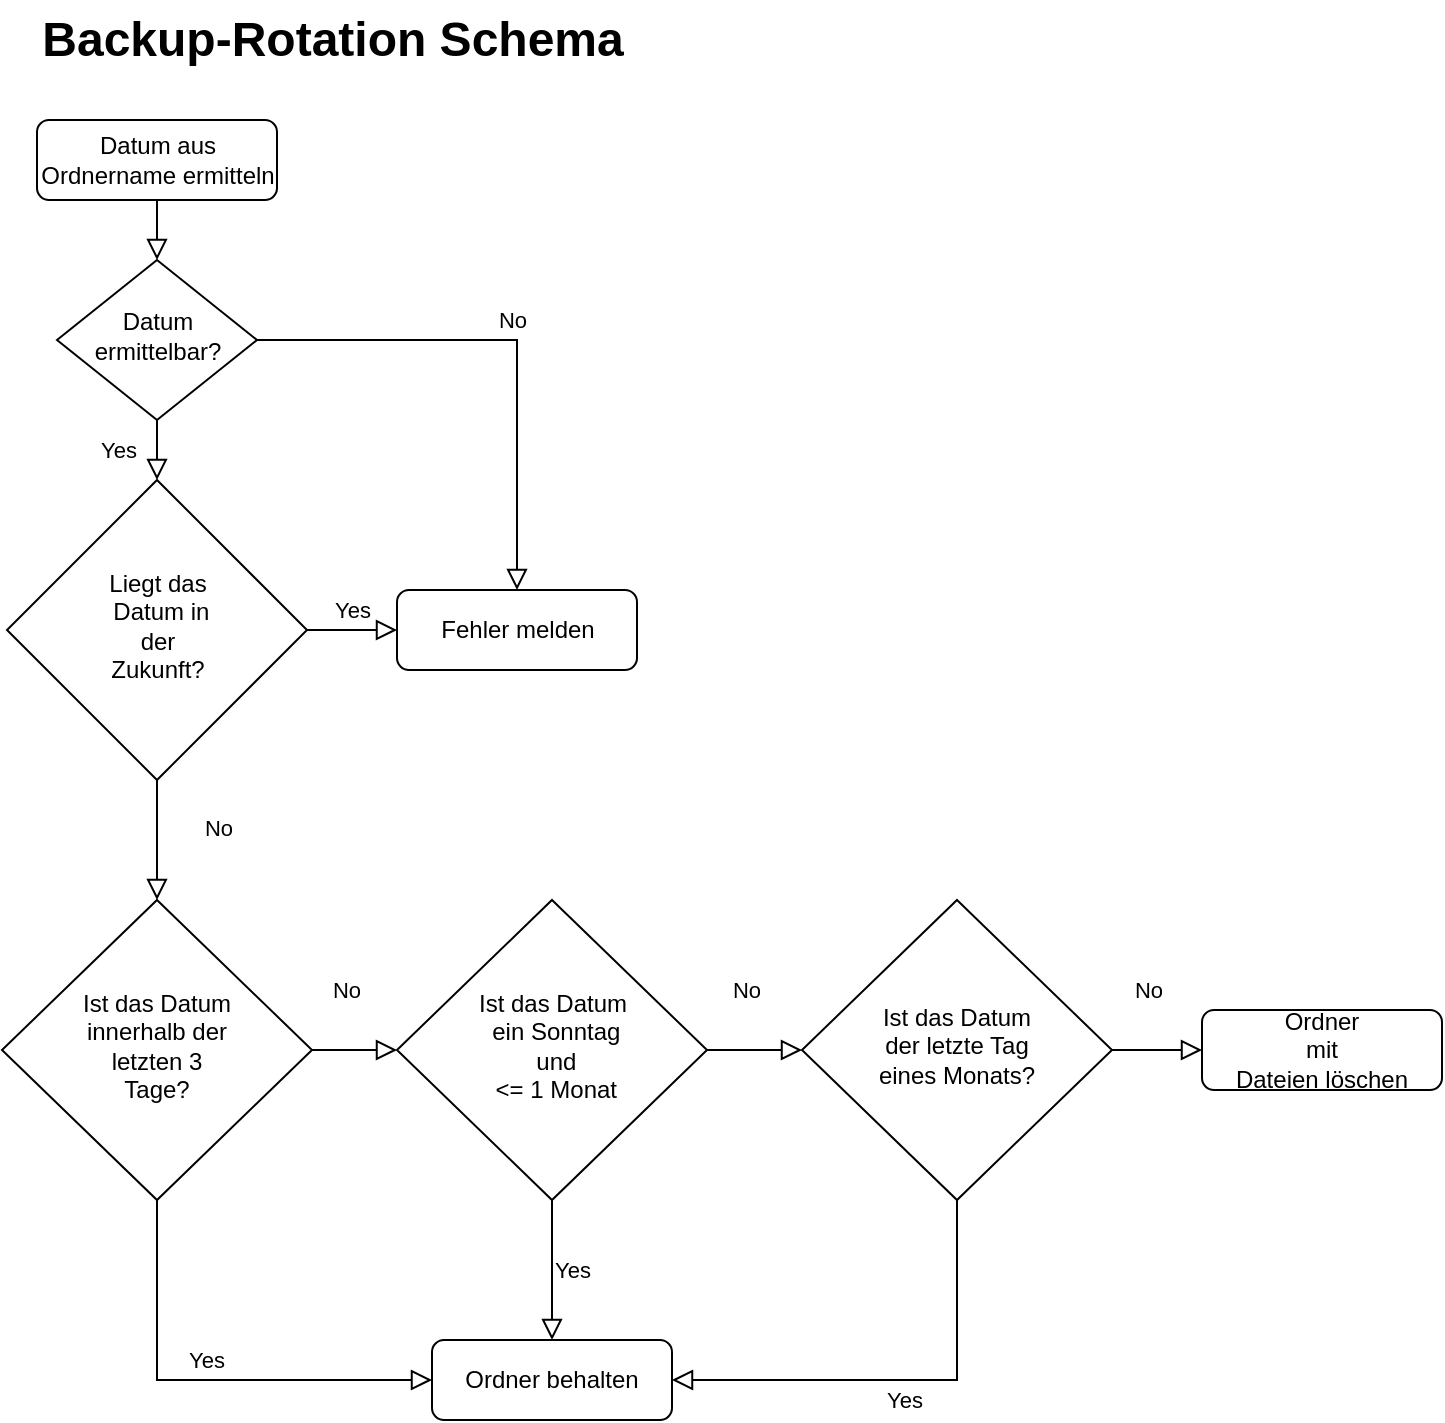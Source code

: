<mxfile version="14.1.8" type="device"><diagram id="C5RBs43oDa-KdzZeNtuy" name="Page-1"><mxGraphModel dx="1422" dy="822" grid="1" gridSize="10" guides="1" tooltips="1" connect="1" arrows="1" fold="1" page="1" pageScale="1" pageWidth="827" pageHeight="1169" math="0" shadow="0"><root><mxCell id="WIyWlLk6GJQsqaUBKTNV-0"/><mxCell id="WIyWlLk6GJQsqaUBKTNV-1" parent="WIyWlLk6GJQsqaUBKTNV-0"/><mxCell id="WIyWlLk6GJQsqaUBKTNV-2" value="" style="rounded=0;html=1;jettySize=auto;orthogonalLoop=1;fontSize=11;endArrow=block;endFill=0;endSize=8;strokeWidth=1;shadow=0;labelBackgroundColor=none;edgeStyle=orthogonalEdgeStyle;" parent="WIyWlLk6GJQsqaUBKTNV-1" source="WIyWlLk6GJQsqaUBKTNV-3" target="WIyWlLk6GJQsqaUBKTNV-6" edge="1"><mxGeometry relative="1" as="geometry"/></mxCell><mxCell id="WIyWlLk6GJQsqaUBKTNV-3" value="Datum aus Ordnername ermitteln" style="rounded=1;whiteSpace=wrap;html=1;fontSize=12;glass=0;strokeWidth=1;shadow=0;" parent="WIyWlLk6GJQsqaUBKTNV-1" vertex="1"><mxGeometry x="77.5" y="100" width="120" height="40" as="geometry"/></mxCell><mxCell id="WIyWlLk6GJQsqaUBKTNV-4" value="Yes" style="rounded=0;html=1;jettySize=auto;orthogonalLoop=1;fontSize=11;endArrow=block;endFill=0;endSize=8;strokeWidth=1;shadow=0;labelBackgroundColor=none;edgeStyle=orthogonalEdgeStyle;" parent="WIyWlLk6GJQsqaUBKTNV-1" source="WIyWlLk6GJQsqaUBKTNV-6" target="WIyWlLk6GJQsqaUBKTNV-10" edge="1"><mxGeometry y="20" relative="1" as="geometry"><mxPoint as="offset"/></mxGeometry></mxCell><mxCell id="WIyWlLk6GJQsqaUBKTNV-5" value="No" style="edgeStyle=orthogonalEdgeStyle;rounded=0;html=1;jettySize=auto;orthogonalLoop=1;fontSize=11;endArrow=block;endFill=0;endSize=8;strokeWidth=1;shadow=0;labelBackgroundColor=none;entryX=0.5;entryY=0;entryDx=0;entryDy=0;" parent="WIyWlLk6GJQsqaUBKTNV-1" source="WIyWlLk6GJQsqaUBKTNV-6" target="WIyWlLk6GJQsqaUBKTNV-12" edge="1"><mxGeometry y="10" relative="1" as="geometry"><mxPoint as="offset"/><mxPoint x="257.5" y="210" as="targetPoint"/></mxGeometry></mxCell><mxCell id="WIyWlLk6GJQsqaUBKTNV-6" value="Datum ermittelbar?" style="rhombus;whiteSpace=wrap;html=1;shadow=0;fontFamily=Helvetica;fontSize=12;align=center;strokeWidth=1;spacing=6;spacingTop=-4;" parent="WIyWlLk6GJQsqaUBKTNV-1" vertex="1"><mxGeometry x="87.5" y="170" width="100" height="80" as="geometry"/></mxCell><mxCell id="WIyWlLk6GJQsqaUBKTNV-9" value="Yes" style="edgeStyle=orthogonalEdgeStyle;rounded=0;html=1;jettySize=auto;orthogonalLoop=1;fontSize=11;endArrow=block;endFill=0;endSize=8;strokeWidth=1;shadow=0;labelBackgroundColor=none;" parent="WIyWlLk6GJQsqaUBKTNV-1" source="WIyWlLk6GJQsqaUBKTNV-10" target="WIyWlLk6GJQsqaUBKTNV-12" edge="1"><mxGeometry y="10" relative="1" as="geometry"><mxPoint as="offset"/></mxGeometry></mxCell><mxCell id="WIyWlLk6GJQsqaUBKTNV-10" value="Liegt das&lt;br&gt;&amp;nbsp;Datum in&lt;br&gt;der &lt;br&gt;Zukunft?" style="rhombus;whiteSpace=wrap;html=1;shadow=0;fontFamily=Helvetica;fontSize=12;align=center;strokeWidth=1;spacing=6;spacingTop=-4;" parent="WIyWlLk6GJQsqaUBKTNV-1" vertex="1"><mxGeometry x="62.5" y="280" width="150" height="150" as="geometry"/></mxCell><mxCell id="WIyWlLk6GJQsqaUBKTNV-11" value="Ordner behalten" style="rounded=1;whiteSpace=wrap;html=1;fontSize=12;glass=0;strokeWidth=1;shadow=0;" parent="WIyWlLk6GJQsqaUBKTNV-1" vertex="1"><mxGeometry x="275" y="710" width="120" height="40" as="geometry"/></mxCell><mxCell id="WIyWlLk6GJQsqaUBKTNV-12" value="Fehler melden" style="rounded=1;whiteSpace=wrap;html=1;fontSize=12;glass=0;strokeWidth=1;shadow=0;" parent="WIyWlLk6GJQsqaUBKTNV-1" vertex="1"><mxGeometry x="257.5" y="335" width="120" height="40" as="geometry"/></mxCell><mxCell id="c40N_l1aUa9ZqgfKEEaj-1" value="Yes" style="rounded=0;html=1;jettySize=auto;orthogonalLoop=1;fontSize=11;endArrow=block;endFill=0;endSize=8;strokeWidth=1;shadow=0;labelBackgroundColor=none;entryX=0.5;entryY=0;entryDx=0;entryDy=0;exitX=0.5;exitY=1;exitDx=0;exitDy=0;edgeStyle=orthogonalEdgeStyle;" edge="1" parent="WIyWlLk6GJQsqaUBKTNV-1" source="c40N_l1aUa9ZqgfKEEaj-0" target="WIyWlLk6GJQsqaUBKTNV-11"><mxGeometry y="10" relative="1" as="geometry"><mxPoint as="offset"/><mxPoint x="322.5" y="690" as="sourcePoint"/><mxPoint x="445" y="430" as="targetPoint"/></mxGeometry></mxCell><mxCell id="c40N_l1aUa9ZqgfKEEaj-0" value="Ist das Datum&lt;br&gt;&amp;nbsp;ein Sonntag&lt;br&gt;&amp;nbsp;und&lt;br&gt;&amp;nbsp;&amp;lt;= 1 Monat" style="rhombus;whiteSpace=wrap;html=1;shadow=0;fontFamily=Helvetica;fontSize=12;align=center;strokeWidth=1;spacing=6;spacingTop=-4;" vertex="1" parent="WIyWlLk6GJQsqaUBKTNV-1"><mxGeometry x="257.5" y="490" width="155" height="150" as="geometry"/></mxCell><mxCell id="c40N_l1aUa9ZqgfKEEaj-3" value="No" style="rounded=0;html=1;jettySize=auto;orthogonalLoop=1;fontSize=11;endArrow=block;endFill=0;endSize=8;strokeWidth=1;shadow=0;labelBackgroundColor=none;edgeStyle=orthogonalEdgeStyle;entryX=0.5;entryY=0;entryDx=0;entryDy=0;" edge="1" parent="WIyWlLk6GJQsqaUBKTNV-1" source="WIyWlLk6GJQsqaUBKTNV-10" target="c40N_l1aUa9ZqgfKEEaj-9"><mxGeometry x="-0.2" y="30" relative="1" as="geometry"><mxPoint as="offset"/><mxPoint x="137.5" y="430" as="sourcePoint"/><mxPoint x="17.5" y="460" as="targetPoint"/></mxGeometry></mxCell><mxCell id="c40N_l1aUa9ZqgfKEEaj-4" value="Ist das Datum&lt;br&gt;der letzte Tag&lt;br&gt;eines Monats?" style="rhombus;whiteSpace=wrap;html=1;shadow=0;fontFamily=Helvetica;fontSize=12;align=center;strokeWidth=1;spacing=6;spacingTop=-4;" vertex="1" parent="WIyWlLk6GJQsqaUBKTNV-1"><mxGeometry x="460" y="490" width="155" height="150" as="geometry"/></mxCell><mxCell id="c40N_l1aUa9ZqgfKEEaj-7" value="No" style="rounded=0;html=1;jettySize=auto;orthogonalLoop=1;fontSize=11;endArrow=block;endFill=0;endSize=8;strokeWidth=1;shadow=0;labelBackgroundColor=none;exitX=1;exitY=0.5;exitDx=0;exitDy=0;entryX=0;entryY=0.5;entryDx=0;entryDy=0;" edge="1" parent="WIyWlLk6GJQsqaUBKTNV-1" source="c40N_l1aUa9ZqgfKEEaj-0" target="c40N_l1aUa9ZqgfKEEaj-4"><mxGeometry x="-0.2" y="30" relative="1" as="geometry"><mxPoint as="offset"/><mxPoint x="642.5" y="600" as="sourcePoint"/><mxPoint x="520.5" y="490" as="targetPoint"/></mxGeometry></mxCell><mxCell id="c40N_l1aUa9ZqgfKEEaj-8" value="Yes" style="rounded=0;html=1;jettySize=auto;orthogonalLoop=1;fontSize=11;endArrow=block;endFill=0;endSize=8;strokeWidth=1;shadow=0;labelBackgroundColor=none;entryX=1;entryY=0.5;entryDx=0;entryDy=0;edgeStyle=orthogonalEdgeStyle;exitX=0.5;exitY=1;exitDx=0;exitDy=0;" edge="1" parent="WIyWlLk6GJQsqaUBKTNV-1" source="c40N_l1aUa9ZqgfKEEaj-4" target="WIyWlLk6GJQsqaUBKTNV-11"><mxGeometry y="10" relative="1" as="geometry"><mxPoint as="offset"/><mxPoint x="402.5" y="575" as="sourcePoint"/><mxPoint x="459" y="760" as="targetPoint"/></mxGeometry></mxCell><mxCell id="c40N_l1aUa9ZqgfKEEaj-9" value="Ist das Datum&lt;br&gt;innerhalb der&lt;br&gt;letzten 3&lt;br&gt;Tage?" style="rhombus;whiteSpace=wrap;html=1;shadow=0;fontFamily=Helvetica;fontSize=12;align=center;strokeWidth=1;spacing=6;spacingTop=-4;" vertex="1" parent="WIyWlLk6GJQsqaUBKTNV-1"><mxGeometry x="60" y="490" width="155" height="150" as="geometry"/></mxCell><mxCell id="c40N_l1aUa9ZqgfKEEaj-10" value="Yes" style="rounded=0;html=1;jettySize=auto;orthogonalLoop=1;fontSize=11;endArrow=block;endFill=0;endSize=8;strokeWidth=1;shadow=0;labelBackgroundColor=none;exitX=0.5;exitY=1;exitDx=0;exitDy=0;edgeStyle=orthogonalEdgeStyle;entryX=0;entryY=0.5;entryDx=0;entryDy=0;" edge="1" parent="WIyWlLk6GJQsqaUBKTNV-1" source="c40N_l1aUa9ZqgfKEEaj-9" target="WIyWlLk6GJQsqaUBKTNV-11"><mxGeometry y="10" relative="1" as="geometry"><mxPoint as="offset"/><mxPoint x="345" y="650" as="sourcePoint"/><mxPoint x="187.5" y="720" as="targetPoint"/></mxGeometry></mxCell><mxCell id="c40N_l1aUa9ZqgfKEEaj-11" value="No" style="rounded=0;html=1;jettySize=auto;orthogonalLoop=1;fontSize=11;endArrow=block;endFill=0;endSize=8;strokeWidth=1;shadow=0;labelBackgroundColor=none;exitX=1;exitY=0.5;exitDx=0;exitDy=0;entryX=0;entryY=0.5;entryDx=0;entryDy=0;" edge="1" parent="WIyWlLk6GJQsqaUBKTNV-1" source="c40N_l1aUa9ZqgfKEEaj-9" target="c40N_l1aUa9ZqgfKEEaj-0"><mxGeometry x="-0.2" y="30" relative="1" as="geometry"><mxPoint as="offset"/><mxPoint x="422.5" y="575" as="sourcePoint"/><mxPoint x="452.5" y="575" as="targetPoint"/></mxGeometry></mxCell><mxCell id="c40N_l1aUa9ZqgfKEEaj-12" value="No" style="rounded=0;html=1;jettySize=auto;orthogonalLoop=1;fontSize=11;endArrow=block;endFill=0;endSize=8;strokeWidth=1;shadow=0;labelBackgroundColor=none;exitX=1;exitY=0.5;exitDx=0;exitDy=0;entryX=0;entryY=0.5;entryDx=0;entryDy=0;" edge="1" parent="WIyWlLk6GJQsqaUBKTNV-1" source="c40N_l1aUa9ZqgfKEEaj-4" target="c40N_l1aUa9ZqgfKEEaj-13"><mxGeometry x="-0.2" y="30" relative="1" as="geometry"><mxPoint as="offset"/><mxPoint x="422.5" y="575" as="sourcePoint"/><mxPoint x="647.5" y="565" as="targetPoint"/></mxGeometry></mxCell><mxCell id="c40N_l1aUa9ZqgfKEEaj-13" value="Ordner&lt;br&gt;mit&lt;br&gt;Dateien löschen" style="rounded=1;whiteSpace=wrap;html=1;fontSize=12;glass=0;strokeWidth=1;shadow=0;" vertex="1" parent="WIyWlLk6GJQsqaUBKTNV-1"><mxGeometry x="660" y="545" width="120" height="40" as="geometry"/></mxCell><mxCell id="c40N_l1aUa9ZqgfKEEaj-14" value="Backup-Rotation Schema" style="text;strokeColor=none;fillColor=none;html=1;fontSize=24;fontStyle=1;verticalAlign=middle;align=center;" vertex="1" parent="WIyWlLk6GJQsqaUBKTNV-1"><mxGeometry x="77.5" y="40" width="295" height="40" as="geometry"/></mxCell></root></mxGraphModel></diagram></mxfile>